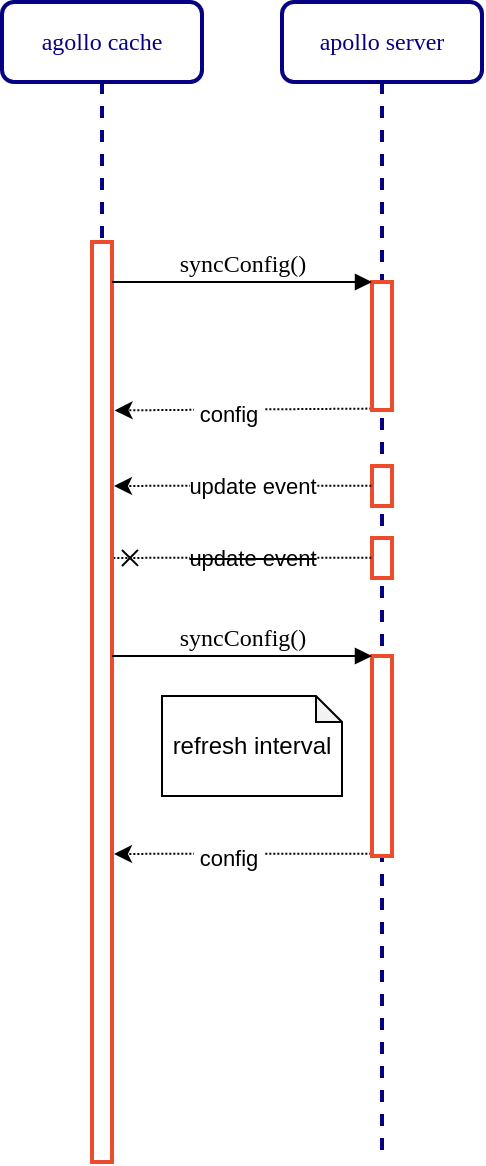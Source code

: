 <mxfile version="16.6.4" type="github"><diagram name="Page-1" id="13e1069c-82ec-6db2-03f1-153e76fe0fe0"><mxGraphModel dx="837" dy="475" grid="0" gridSize="10" guides="1" tooltips="1" connect="1" arrows="1" fold="1" page="1" pageScale="1" pageWidth="1100" pageHeight="850" background="none" math="0" shadow="0"><root><mxCell id="0"/><mxCell id="1" parent="0"/><mxCell id="7baba1c4bc27f4b0-3" value="agollo cache" style="shape=umlLifeline;perimeter=lifelinePerimeter;whiteSpace=wrap;html=1;container=1;collapsible=0;recursiveResize=0;outlineConnect=0;rounded=1;shadow=0;comic=0;labelBackgroundColor=none;strokeWidth=2;fontFamily=Verdana;fontSize=12;align=center;strokeColor=#060083;fontColor=#060083;" parent="1" vertex="1"><mxGeometry x="400" y="80" width="100" height="580" as="geometry"/></mxCell><mxCell id="7baba1c4bc27f4b0-13" value="" style="html=1;points=[];perimeter=orthogonalPerimeter;rounded=0;shadow=0;comic=0;labelBackgroundColor=none;strokeWidth=2;fontFamily=Verdana;fontSize=12;align=center;strokeColor=#EC4C2C;" parent="7baba1c4bc27f4b0-3" vertex="1"><mxGeometry x="45" y="120" width="10" height="460" as="geometry"/></mxCell><mxCell id="7baba1c4bc27f4b0-4" value="apollo server" style="shape=umlLifeline;perimeter=lifelinePerimeter;whiteSpace=wrap;html=1;container=1;collapsible=0;recursiveResize=0;outlineConnect=0;rounded=1;shadow=0;comic=0;labelBackgroundColor=none;strokeWidth=2;fontFamily=Verdana;fontSize=12;align=center;strokeColor=#060083;fontColor=#060083;" parent="1" vertex="1"><mxGeometry x="540" y="80" width="100" height="580" as="geometry"/></mxCell><mxCell id="gveuww5ipjgfqFw71CMf-23" value="" style="html=1;points=[];perimeter=orthogonalPerimeter;rounded=0;shadow=0;comic=0;labelBackgroundColor=none;strokeWidth=2;fontFamily=Verdana;fontSize=12;align=center;strokeColor=#EC4C2C;" parent="7baba1c4bc27f4b0-4" vertex="1"><mxGeometry x="45" y="232" width="10" height="20" as="geometry"/></mxCell><mxCell id="gveuww5ipjgfqFw71CMf-21" style="edgeStyle=orthogonalEdgeStyle;rounded=0;orthogonalLoop=1;jettySize=auto;html=1;exitX=-0.033;exitY=0.989;exitDx=0;exitDy=0;exitPerimeter=0;dashed=1;dashPattern=1 1;" parent="7baba1c4bc27f4b0-4" edge="1"><mxGeometry relative="1" as="geometry"><mxPoint x="-84" y="242.0" as="targetPoint"/><Array as="points"><mxPoint x="-60" y="242"/><mxPoint x="-60" y="242"/></Array><mxPoint x="44.67" y="241.9" as="sourcePoint"/></mxGeometry></mxCell><mxCell id="gveuww5ipjgfqFw71CMf-22" value="update event" style="edgeLabel;html=1;align=center;verticalAlign=middle;resizable=0;points=[];" parent="gveuww5ipjgfqFw71CMf-21" vertex="1" connectable="0"><mxGeometry x="0.113" y="2" relative="1" as="geometry"><mxPoint x="12" y="-2" as="offset"/></mxGeometry></mxCell><mxCell id="gveuww5ipjgfqFw71CMf-2" style="edgeStyle=orthogonalEdgeStyle;rounded=0;orthogonalLoop=1;jettySize=auto;html=1;exitX=-0.033;exitY=0.989;exitDx=0;exitDy=0;exitPerimeter=0;dashed=1;dashPattern=1 1;entryX=1.126;entryY=0.183;entryDx=0;entryDy=0;entryPerimeter=0;" parent="1" source="7baba1c4bc27f4b0-16" edge="1" target="7baba1c4bc27f4b0-13"><mxGeometry relative="1" as="geometry"><mxPoint x="456" y="319" as="targetPoint"/><Array as="points"><mxPoint x="456" y="283"/></Array></mxGeometry></mxCell><mxCell id="gveuww5ipjgfqFw71CMf-7" value="&amp;nbsp;config&amp;nbsp;" style="edgeLabel;html=1;align=center;verticalAlign=middle;resizable=0;points=[];" parent="gveuww5ipjgfqFw71CMf-2" vertex="1" connectable="0"><mxGeometry x="0.113" y="2" relative="1" as="geometry"><mxPoint as="offset"/></mxGeometry></mxCell><mxCell id="7baba1c4bc27f4b0-16" value="" style="html=1;points=[];perimeter=orthogonalPerimeter;rounded=0;shadow=0;comic=0;labelBackgroundColor=none;strokeWidth=2;fontFamily=Verdana;fontSize=12;align=center;strokeColor=#EC4C2C;" parent="1" vertex="1"><mxGeometry x="585" y="220" width="10" height="64" as="geometry"/></mxCell><mxCell id="7baba1c4bc27f4b0-17" value="syncConfig()" style="html=1;verticalAlign=bottom;endArrow=block;labelBackgroundColor=none;fontFamily=Verdana;fontSize=12;edgeStyle=elbowEdgeStyle;elbow=vertical;" parent="1" source="7baba1c4bc27f4b0-13" target="7baba1c4bc27f4b0-16" edge="1"><mxGeometry relative="1" as="geometry"><mxPoint x="510" y="220" as="sourcePoint"/><Array as="points"><mxPoint x="460" y="220"/></Array></mxGeometry></mxCell><mxCell id="Wkq0o6lShJqNt1TCamey-1" style="edgeStyle=orthogonalEdgeStyle;rounded=0;orthogonalLoop=1;jettySize=auto;html=1;exitX=-0.033;exitY=0.989;exitDx=0;exitDy=0;exitPerimeter=0;dashed=1;dashPattern=1 1;" edge="1" parent="1" source="Wkq0o6lShJqNt1TCamey-3"><mxGeometry relative="1" as="geometry"><mxPoint x="456" y="506" as="targetPoint"/><Array as="points"><mxPoint x="480" y="506"/><mxPoint x="480" y="506"/></Array></mxGeometry></mxCell><mxCell id="Wkq0o6lShJqNt1TCamey-2" value="&amp;nbsp;config&amp;nbsp;" style="edgeLabel;html=1;align=center;verticalAlign=middle;resizable=0;points=[];" vertex="1" connectable="0" parent="Wkq0o6lShJqNt1TCamey-1"><mxGeometry x="0.113" y="2" relative="1" as="geometry"><mxPoint as="offset"/></mxGeometry></mxCell><mxCell id="Wkq0o6lShJqNt1TCamey-3" value="" style="html=1;points=[];perimeter=orthogonalPerimeter;rounded=0;shadow=0;comic=0;labelBackgroundColor=none;strokeWidth=2;fontFamily=Verdana;fontSize=12;align=center;strokeColor=#EC4C2C;" vertex="1" parent="1"><mxGeometry x="585" y="407" width="10" height="100" as="geometry"/></mxCell><mxCell id="Wkq0o6lShJqNt1TCamey-4" value="syncConfig()" style="html=1;verticalAlign=bottom;endArrow=block;labelBackgroundColor=none;fontFamily=Verdana;fontSize=12;edgeStyle=elbowEdgeStyle;elbow=vertical;" edge="1" parent="1" target="Wkq0o6lShJqNt1TCamey-3"><mxGeometry relative="1" as="geometry"><mxPoint x="455.0" y="407" as="sourcePoint"/><Array as="points"><mxPoint x="460" y="407"/></Array></mxGeometry></mxCell><mxCell id="Wkq0o6lShJqNt1TCamey-5" value="refresh interval" style="shape=note;whiteSpace=wrap;html=1;backgroundOutline=1;darkOpacity=0.05;size=13;" vertex="1" parent="1"><mxGeometry x="480" y="427" width="90" height="50" as="geometry"/></mxCell><mxCell id="Wkq0o6lShJqNt1TCamey-6" value="" style="html=1;points=[];perimeter=orthogonalPerimeter;rounded=0;shadow=0;comic=0;labelBackgroundColor=none;strokeWidth=2;fontFamily=Verdana;fontSize=12;align=center;strokeColor=#EC4C2C;" vertex="1" parent="1"><mxGeometry x="585" y="348" width="10" height="20" as="geometry"/></mxCell><mxCell id="Wkq0o6lShJqNt1TCamey-7" style="edgeStyle=orthogonalEdgeStyle;rounded=0;orthogonalLoop=1;jettySize=auto;html=1;exitX=-0.033;exitY=0.989;exitDx=0;exitDy=0;exitPerimeter=0;dashed=1;dashPattern=1 1;endArrow=cross;endFill=0;" edge="1" parent="1"><mxGeometry relative="1" as="geometry"><mxPoint x="456" y="358.0" as="targetPoint"/><Array as="points"><mxPoint x="480" y="358"/><mxPoint x="480" y="358"/></Array><mxPoint x="584.67" y="357.9" as="sourcePoint"/></mxGeometry></mxCell><mxCell id="Wkq0o6lShJqNt1TCamey-8" value="&lt;strike&gt;update event&lt;/strike&gt;" style="edgeLabel;html=1;align=center;verticalAlign=middle;resizable=0;points=[];" vertex="1" connectable="0" parent="Wkq0o6lShJqNt1TCamey-7"><mxGeometry x="0.113" y="2" relative="1" as="geometry"><mxPoint x="12" y="-2" as="offset"/></mxGeometry></mxCell></root></mxGraphModel></diagram></mxfile>